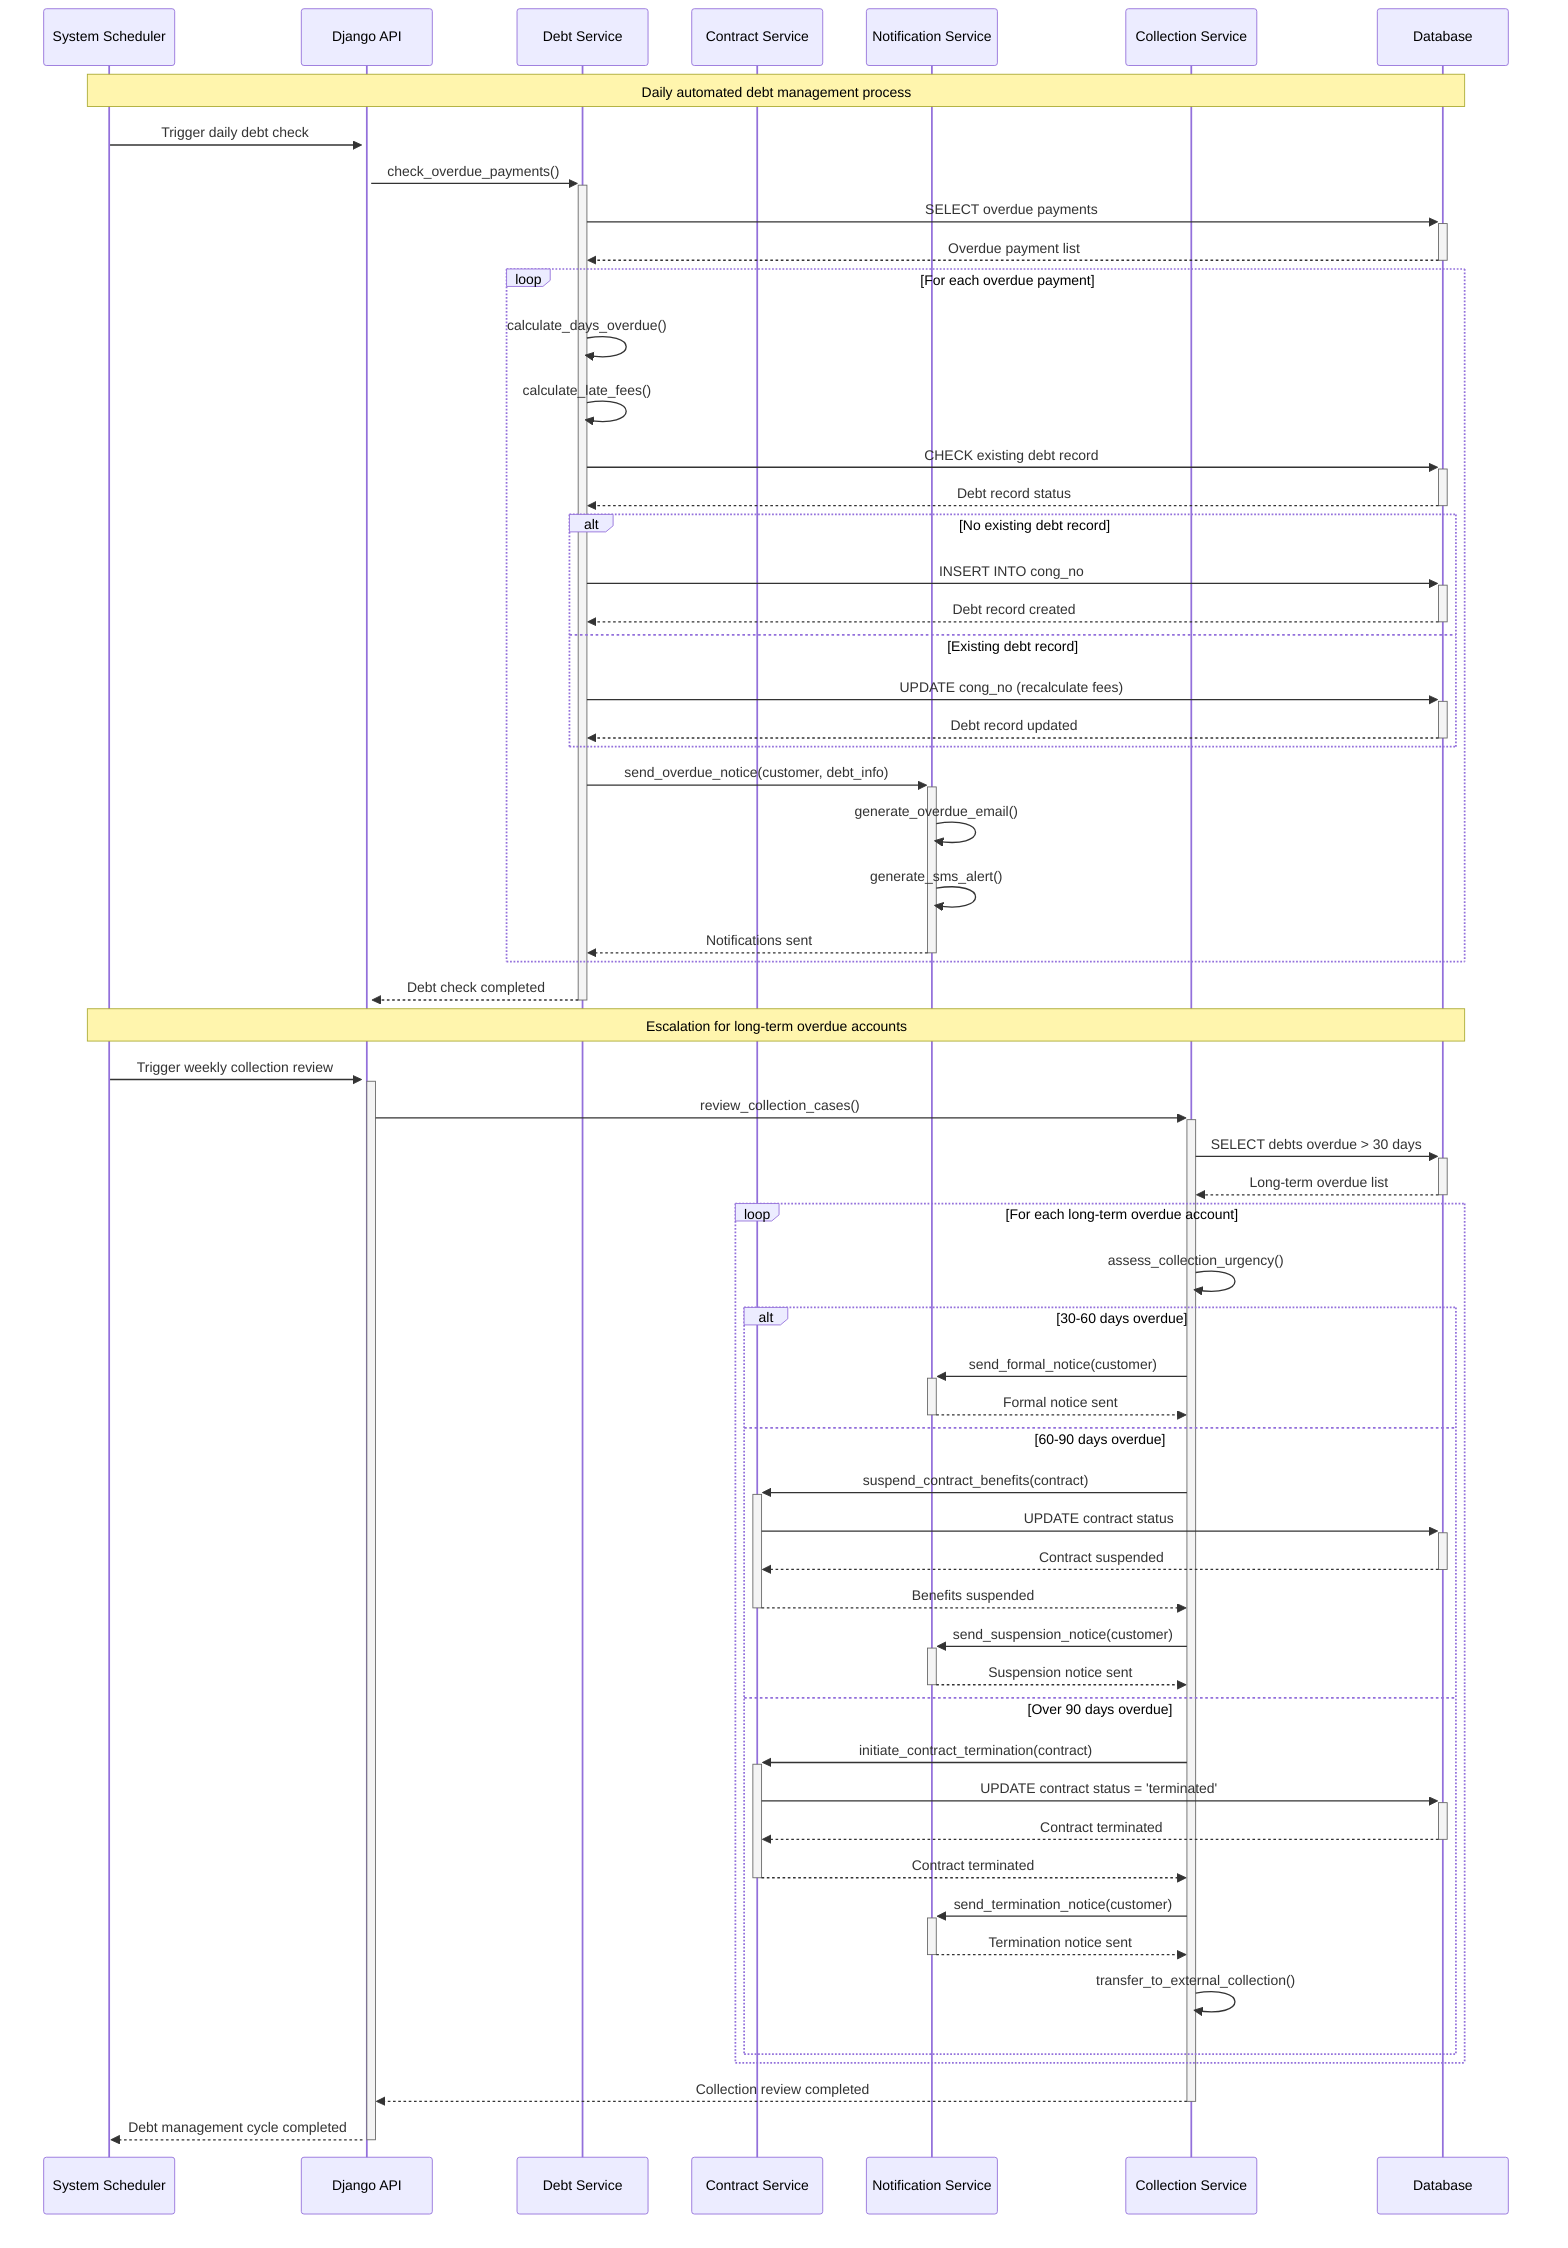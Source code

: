 sequenceDiagram
    participant System as System Scheduler
    participant API as Django API
    participant DebtService as Debt Service
    participant ContractService as Contract Service
    participant NotificationService as Notification Service
    participant CollectionService as Collection Service
    participant DB as Database

    Note over System,DB: Daily automated debt management process

    System->>+API: Trigger daily debt check
    API->>+DebtService: check_overdue_payments()
    
    DebtService->>+DB: SELECT overdue payments
    DB-->>-DebtService: Overdue payment list
    
    loop For each overdue payment
        DebtService->>DebtService: calculate_days_overdue()
        DebtService->>DebtService: calculate_late_fees()
        
        DebtService->>+DB: CHECK existing debt record
        DB-->>-DebtService: Debt record status
        
        alt No existing debt record
            DebtService->>+DB: INSERT INTO cong_no
            DB-->>-DebtService: Debt record created
        else Existing debt record
            DebtService->>+DB: UPDATE cong_no (recalculate fees)
            DB-->>-DebtService: Debt record updated
        end
        
        DebtService->>+NotificationService: send_overdue_notice(customer, debt_info)
        NotificationService->>NotificationService: generate_overdue_email()
        NotificationService->>NotificationService: generate_sms_alert()
        NotificationService-->>-DebtService: Notifications sent
    end
    
    DebtService-->>-API: Debt check completed

    Note over System,DB: Escalation for long-term overdue accounts

    System->>+API: Trigger weekly collection review
    API->>+CollectionService: review_collection_cases()
    
    CollectionService->>+DB: SELECT debts overdue > 30 days
    DB-->>-CollectionService: Long-term overdue list
    
    loop For each long-term overdue account
        CollectionService->>CollectionService: assess_collection_urgency()
        
        alt 30-60 days overdue
            CollectionService->>+NotificationService: send_formal_notice(customer)
            NotificationService-->>-CollectionService: Formal notice sent
            
        else 60-90 days overdue
            CollectionService->>+ContractService: suspend_contract_benefits(contract)
            ContractService->>+DB: UPDATE contract status
            DB-->>-ContractService: Contract suspended
            ContractService-->>-CollectionService: Benefits suspended
            
            CollectionService->>+NotificationService: send_suspension_notice(customer)
            NotificationService-->>-CollectionService: Suspension notice sent
            
        else Over 90 days overdue
            CollectionService->>+ContractService: initiate_contract_termination(contract)
            ContractService->>+DB: UPDATE contract status = 'terminated'
            DB-->>-ContractService: Contract terminated
            ContractService-->>-CollectionService: Contract terminated
            
            CollectionService->>+NotificationService: send_termination_notice(customer)
            NotificationService-->>-CollectionService: Termination notice sent
            
            CollectionService->>CollectionService: transfer_to_external_collection()
        end
    end
    
    CollectionService-->>-API: Collection review completed
    API-->>-System: Debt management cycle completed